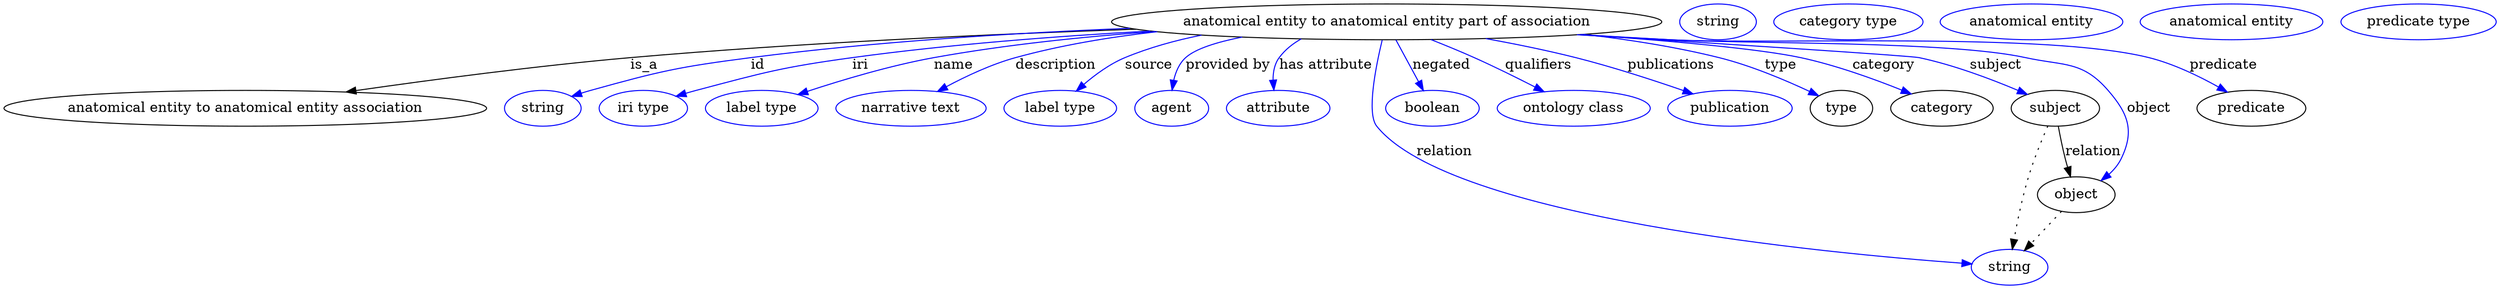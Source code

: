 digraph {
	graph [bb="0,0,2504.4,283"];
	node [label="\N"];
	"anatomical entity to anatomical entity part of association"	[height=0.5,
		label="anatomical entity to anatomical entity part of association",
		pos="1389.4,265",
		width=7.6729];
	"anatomical entity to anatomical entity association"	[height=0.5,
		pos="242.43,178",
		width=6.7341];
	"anatomical entity to anatomical entity part of association" -> "anatomical entity to anatomical entity association"	[label=is_a,
		lp="643.43,221.5",
		pos="e,343.63,194.4 1137.5,257.61 989.34,252.55 798.51,243.79 629.43,229 536.26,220.85 431.03,206.95 353.85,195.87"];
	id	[color=blue,
		height=0.5,
		label=string,
		pos="541.43,178",
		width=1.0652];
	"anatomical entity to anatomical entity part of association" -> id	[color=blue,
		label=id,
		lp="757.43,221.5",
		pos="e,570.41,189.99 1131.4,258.52 1014.7,253.82 875.22,245.12 750.43,229 677.99,219.64 659.8,215.57 589.43,196 586.32,195.14 583.12,\
194.17 579.92,193.15",
		style=solid];
	iri	[color=blue,
		height=0.5,
		label="iri type",
		pos="642.43,178",
		width=1.2277];
	"anatomical entity to anatomical entity part of association" -> iri	[color=blue,
		label=iri,
		lp="860.43,221.5",
		pos="e,675.35,190.14 1151.8,255.78 1058.2,250.65 949.97,242.36 852.43,229 781.79,219.32 764.36,214.25 695.43,196 692.06,195.11 688.58,\
194.13 685.1,193.11",
		style=solid];
	name	[color=blue,
		height=0.5,
		label="label type",
		pos="761.43,178",
		width=1.5707];
	"anatomical entity to anatomical entity part of association" -> name	[color=blue,
		label=name,
		lp="954.43,221.5",
		pos="e,797.7,191.84 1156.8,255.3 1085.1,250.15 1006.2,241.98 934.43,229 890.61,221.07 841.99,206.48 807.49,195.11",
		style=solid];
	description	[color=blue,
		height=0.5,
		label="narrative text",
		pos="911.43,178",
		width=2.0943];
	"anatomical entity to anatomical entity part of association" -> description	[color=blue,
		label=description,
		lp="1056.9,221.5",
		pos="e,938.04,194.9 1158.8,255.09 1111.2,249.72 1061.7,241.49 1016.4,229 992.23,222.33 966.78,210.35 946.99,199.78",
		style=solid];
	source	[color=blue,
		height=0.5,
		label="label type",
		pos="1061.4,178",
		width=1.5707];
	"anatomical entity to anatomical entity part of association" -> source	[color=blue,
		label=source,
		lp="1150.4,221.5",
		pos="e,1077.5,195.3 1203.3,251.63 1176.9,246.34 1150.6,239.03 1126.4,229 1111.3,222.69 1096.6,211.92 1085,201.98",
		style=solid];
	"provided by"	[color=blue,
		height=0.5,
		label=agent,
		pos="1173.4,178",
		width=1.0291];
	"anatomical entity to anatomical entity part of association" -> "provided by"	[color=blue,
		label="provided by",
		lp="1229.9,221.5",
		pos="e,1173.8,196.24 1244.1,249.67 1218.8,244.66 1197.3,237.95 1187.4,229 1181,223.16 1177.4,214.6 1175.4,206.2",
		style=solid];
	"has attribute"	[color=blue,
		height=0.5,
		label=attribute,
		pos="1280.4,178",
		width=1.4443];
	"anatomical entity to anatomical entity part of association" -> "has attribute"	[color=blue,
		label="has attribute",
		lp="1328.4,221.5",
		pos="e,1276.1,196.35 1303.6,247.85 1295,243.07 1287.3,236.91 1281.4,229 1276.7,222.6 1275.2,214.36 1275.3,206.43",
		style=solid];
	relation	[color=blue,
		height=0.5,
		label=string,
		pos="2014.4,18",
		width=1.0652];
	"anatomical entity to anatomical entity part of association" -> relation	[color=blue,
		label=relation,
		lp="1447.4,134.5",
		pos="e,1976.6,21.405 1384.9,246.61 1378.6,220.53 1369,172.95 1379.4,160 1453.5,67.715 1831.7,32.038 1966.6,22.128",
		style=solid];
	negated	[color=blue,
		height=0.5,
		label=boolean,
		pos="1435.4,178",
		width=1.2999];
	"anatomical entity to anatomical entity part of association" -> negated	[color=blue,
		label=negated,
		lp="1444.4,221.5",
		pos="e,1426.3,195.89 1398.7,246.8 1405.3,234.74 1414.1,218.4 1421.5,204.79",
		style=solid];
	qualifiers	[color=blue,
		height=0.5,
		label="ontology class",
		pos="1576.4,178",
		width=2.1304];
	"anatomical entity to anatomical entity part of association" -> qualifiers	[color=blue,
		label=qualifiers,
		lp="1541.9,221.5",
		pos="e,1546.9,194.8 1434.1,247.14 1448.1,241.61 1463.5,235.28 1477.4,229 1497.6,219.91 1519.6,208.9 1537.8,199.53",
		style=solid];
	publications	[color=blue,
		height=0.5,
		label=publication,
		pos="1733.4,178",
		width=1.7332];
	"anatomical entity to anatomical entity part of association" -> publications	[color=blue,
		label=publications,
		lp="1675.4,221.5",
		pos="e,1696.5,192.51 1489.1,248.2 1518.4,242.87 1550.3,236.37 1579.4,229 1616.1,219.72 1656.7,206.4 1687,195.84",
		style=solid];
	type	[height=0.5,
		pos="1845.4,178",
		width=0.86659];
	"anatomical entity to anatomical entity part of association" -> type	[color=blue,
		label=type,
		lp="1784.4,221.5",
		pos="e,1822.7,190.63 1588.4,252.46 1633.2,247.29 1680.3,239.81 1723.4,229 1755.2,221.04 1789.5,206.37 1813.7,194.97",
		style=solid];
	category	[height=0.5,
		pos="1946.4,178",
		width=1.4263];
	"anatomical entity to anatomical entity part of association" -> category	[color=blue,
		label=category,
		lp="1887.9,221.5",
		pos="e,1915.5,192.47 1584.8,252.25 1671.3,246.08 1762.7,237.95 1804.4,229 1839.6,221.45 1878.1,207.54 1906.1,196.31",
		style=solid];
	subject	[height=0.5,
		pos="2060.4,178",
		width=1.2277];
	"anatomical entity to anatomical entity part of association" -> subject	[color=blue,
		label=subject,
		lp="2000.4,221.5",
		pos="e,2032.3,191.97 1586.9,252.37 1731.9,243.61 1906.7,232.53 1923.4,229 1958.1,221.7 1995.7,207.46 2022.8,196.03",
		style=solid];
	object	[height=0.5,
		pos="2081.4,91",
		width=1.0832];
	"anatomical entity to anatomical entity part of association" -> object	[color=blue,
		label=object,
		lp="2154.4,178",
		pos="e,2106.3,105.25 1584,252.2 1614.6,250.42 1645.9,248.63 1675.4,247 1754.3,242.66 1953.2,245.82 2030.4,229 2069.2,220.55 2087.4,225.99 \
2113.4,196 2133.9,172.42 2140.1,155.03 2126.4,127 2123.6,121.17 2119.2,116.02 2114.3,111.6",
		style=solid];
	predicate	[height=0.5,
		pos="2257.4,178",
		width=1.5165];
	"anatomical entity to anatomical entity part of association" -> predicate	[color=blue,
		label=predicate,
		lp="2229.4,221.5",
		pos="e,2233.1,194.38 1581.3,252.02 1612.8,250.22 1645,248.48 1675.4,247 1781.8,241.84 2051.1,254.81 2154.4,229 2179.1,222.85 2204.8,210.38 \
2224.3,199.44",
		style=solid];
	association_type	[color=blue,
		height=0.5,
		label=string,
		pos="1722.4,265",
		width=1.0652];
	association_category	[color=blue,
		height=0.5,
		label="category type",
		pos="1853.4,265",
		width=2.0762];
	subject -> relation	[pos="e,2017.2,36.136 2052.8,160.24 2046.9,146.64 2038.8,126.88 2033.4,109 2027.2,88.265 2022.2,64.241 2018.9,46.231",
		style=dotted];
	subject -> object	[label=relation,
		lp="2098.4,134.5",
		pos="e,2075.7,108.98 2063.4,159.77 2065.2,150.09 2067.7,137.8 2070.4,127 2071.1,124.32 2071.9,121.53 2072.7,118.76"];
	"anatomical entity to anatomical entity part of association_subject"	[color=blue,
		height=0.5,
		label="anatomical entity",
		pos="2037.4,265",
		width=2.5456];
	object -> relation	[pos="e,2029.3,34.713 2066.6,74.243 2057.6,64.775 2046.1,52.56 2036.2,42.024",
		style=dotted];
	"anatomical entity to anatomical entity part of association_object"	[color=blue,
		height=0.5,
		label="anatomical entity",
		pos="2238.4,265",
		width=2.5456];
	"anatomical entity to anatomical entity part of association_predicate"	[color=blue,
		height=0.5,
		label="predicate type",
		pos="2426.4,265",
		width=2.1665];
}
